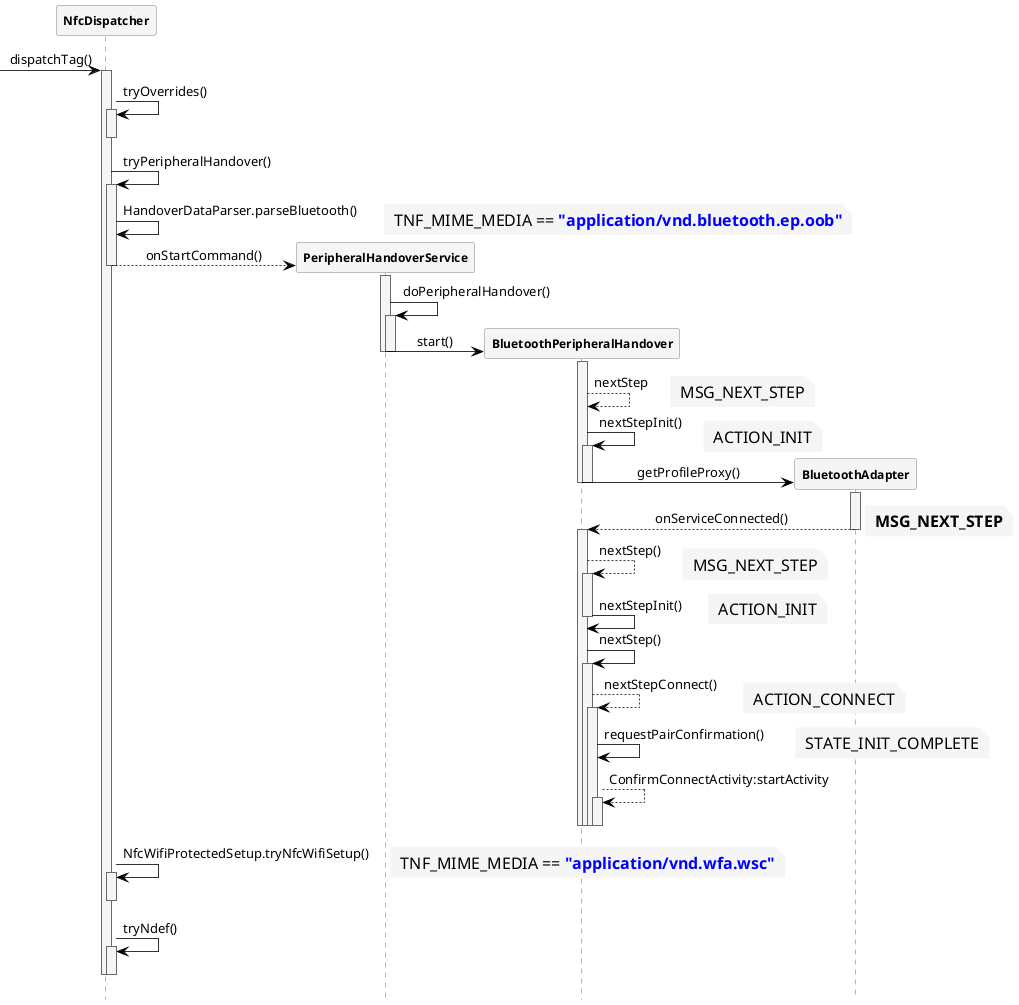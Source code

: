 @startuml NFC_Flow

hide footbox
skinparam {
    ' defaultFontName Abyssinica SIL
    Shadowing false
    backgroundColor white
    NoteFontColor #Black
    NoteFontSize 16
    NoteTextAlignment right
    NoteBackgroundColor WhiteSmoke
    NoteColor transparent
    NoteBorderThickness 0
    NoteBorderColor transparent
    NoteBorderThickness 0
    NoteShadowing false
    ParticipantPadding 0
    BoxPadding 20
    dpi 96
    ClassBackgroundColor transparent
    ClassHeaderBackgroundColor lightgreen
    ClassStereotypeFontColor transparent
    SequenceBoxBordercolor WhiteSmoke
    SequenceBoxFontSize 24
    SequenceBoxFontColor Black
    SequenceBoxBackgroundColor WhiteSmoke
    SequenceLifeLineBackgroundColor WhiteSmoke
    SequenceMessageAlignment center
    SequenceGroupHeaderFontColor White
    SequenceGroupHeaderFontSize 20
    SequenceGroupBackgroundColor DarkOliveGreen
    SequenceGroupBodyBackgroundColor transparent
    SequenceGroupBorderThickness 4
    SequenceGroupBorderColor DarkOliveGreen
    ' transparent
    sequence {
        ParticipantBackgroundColor WhiteSmoke
        ParticipantBorderColor Gray
        ParticipantFontStyle Bold
        ParticipantFontSize 12
        ParticipantPadding 0

        LifeLineBorderColor DimGray
        ArrowColor Black
        ArrowThickness 0.8
        ColorArrowSeparationSpace 30
    }
}

->NfcDispatcher:dispatchTag()
' deactivate NfcService
' deactivate NfcService
' deactivate NfcService
activate NfcDispatcher

NfcDispatcher->NfcDispatcher:tryOverrides()
activate NfcDispatcher
deactivate NfcDispatcher

NfcDispatcher->NfcDispatcher:tryPeripheralHandover()
activate NfcDispatcher
NfcDispatcher->NfcDispatcher:HandoverDataParser.parseBluetooth()
note right:TNF_MIME_MEDIA == **<font color=blue>"application/vnd.bluetooth.ep.oob"**
create PeripheralHandoverService
NfcDispatcher-->PeripheralHandoverService:onStartCommand()
deactivate NfcDispatcher


activate PeripheralHandoverService
PeripheralHandoverService->PeripheralHandoverService:doPeripheralHandover()
activate PeripheralHandoverService
create BluetoothPeripheralHandover
PeripheralHandoverService->BluetoothPeripheralHandover:start()
deactivate PeripheralHandoverService
deactivate PeripheralHandoverService
activate BluetoothPeripheralHandover

' ->InnerConnection:connected()
' note right:IServiceConnection
' InnerConnection->ServiceDispatcher:connected()
' ServiceDispatcher-->RunConnection:run()
' RunConnection->RunConnection:doConnected()
' RunConnection->ServiceConnection:onServiceConnected()
' ServiceConnection->BluetoothPeripheralHandover:onServiceConnected()
' note right:BluetoothProfile.ServiceListener\n\BluetoothProfile.HEADSET
BluetoothPeripheralHandover-->BluetoothPeripheralHandover:nextStep
note right:MSG_NEXT_STEP
BluetoothPeripheralHandover->BluetoothPeripheralHandover:nextStepInit()
note right:ACTION_INIT
activate BluetoothPeripheralHandover
create BluetoothAdapter
BluetoothPeripheralHandover->BluetoothAdapter:getProfileProxy()
deactivate BluetoothPeripheralHandover
deactivate BluetoothPeripheralHandover
activate BluetoothAdapter

BluetoothAdapter-->BluetoothPeripheralHandover:onServiceConnected()
note right:**MSG_NEXT_STEP**
deactivate BluetoothAdapter
activate BluetoothPeripheralHandover
BluetoothPeripheralHandover-->BluetoothPeripheralHandover:nextStep()
note right:MSG_NEXT_STEP
activate BluetoothPeripheralHandover
BluetoothPeripheralHandover->BluetoothPeripheralHandover:nextStepInit()
note right:ACTION_INIT
deactivate BluetoothPeripheralHandover

BluetoothPeripheralHandover->BluetoothPeripheralHandover:nextStep()
activate BluetoothPeripheralHandover
BluetoothPeripheralHandover-->BluetoothPeripheralHandover:nextStepConnect()
note right:ACTION_CONNECT
activate BluetoothPeripheralHandover
BluetoothPeripheralHandover->BluetoothPeripheralHandover:requestPairConfirmation()
note right:STATE_INIT_COMPLETE
' create ConfirmConnectActivity
BluetoothPeripheralHandover-->BluetoothPeripheralHandover:ConfirmConnectActivity:startActivity
activate BluetoothPeripheralHandover
deactivate BluetoothPeripheralHandover
deactivate BluetoothPeripheralHandover
deactivate BluetoothPeripheralHandover
deactivate BluetoothPeripheralHandover

NfcDispatcher->NfcDispatcher:NfcWifiProtectedSetup.tryNfcWifiSetup()
note right:TNF_MIME_MEDIA == **<font color=blue>"application/vnd.wfa.wsc"**


' note right:TNF_MIME_MEDIA == **<font color=blue>"application/com.android.managedprovisioning"**


activate NfcDispatcher
deactivate NfcDispatcher

NfcDispatcher->NfcDispatcher:tryNdef()
activate NfcDispatcher
deactivate NfcDispatcher
deactivate NfcDispatcher